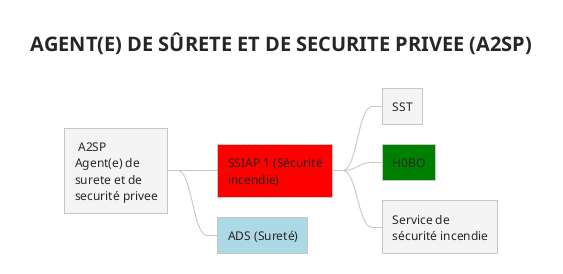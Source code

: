 @startmindmap
'https://plantuml.com/mindmap-diagram
!theme carbon-gray

title AGENT(E) DE SÛRETE ET DE SECURITE PRIVEE (A2SP)

*: A2SP
Agent(e) de surete et de securité privee;

'right side

**[#red] SSIAP 1 (Sécurité incendie)
*** SST
***[#green] H0BO
*** Service de sécurité incendie

'left side

**[#lightblue] ADS (Sureté)


@endmindmap

